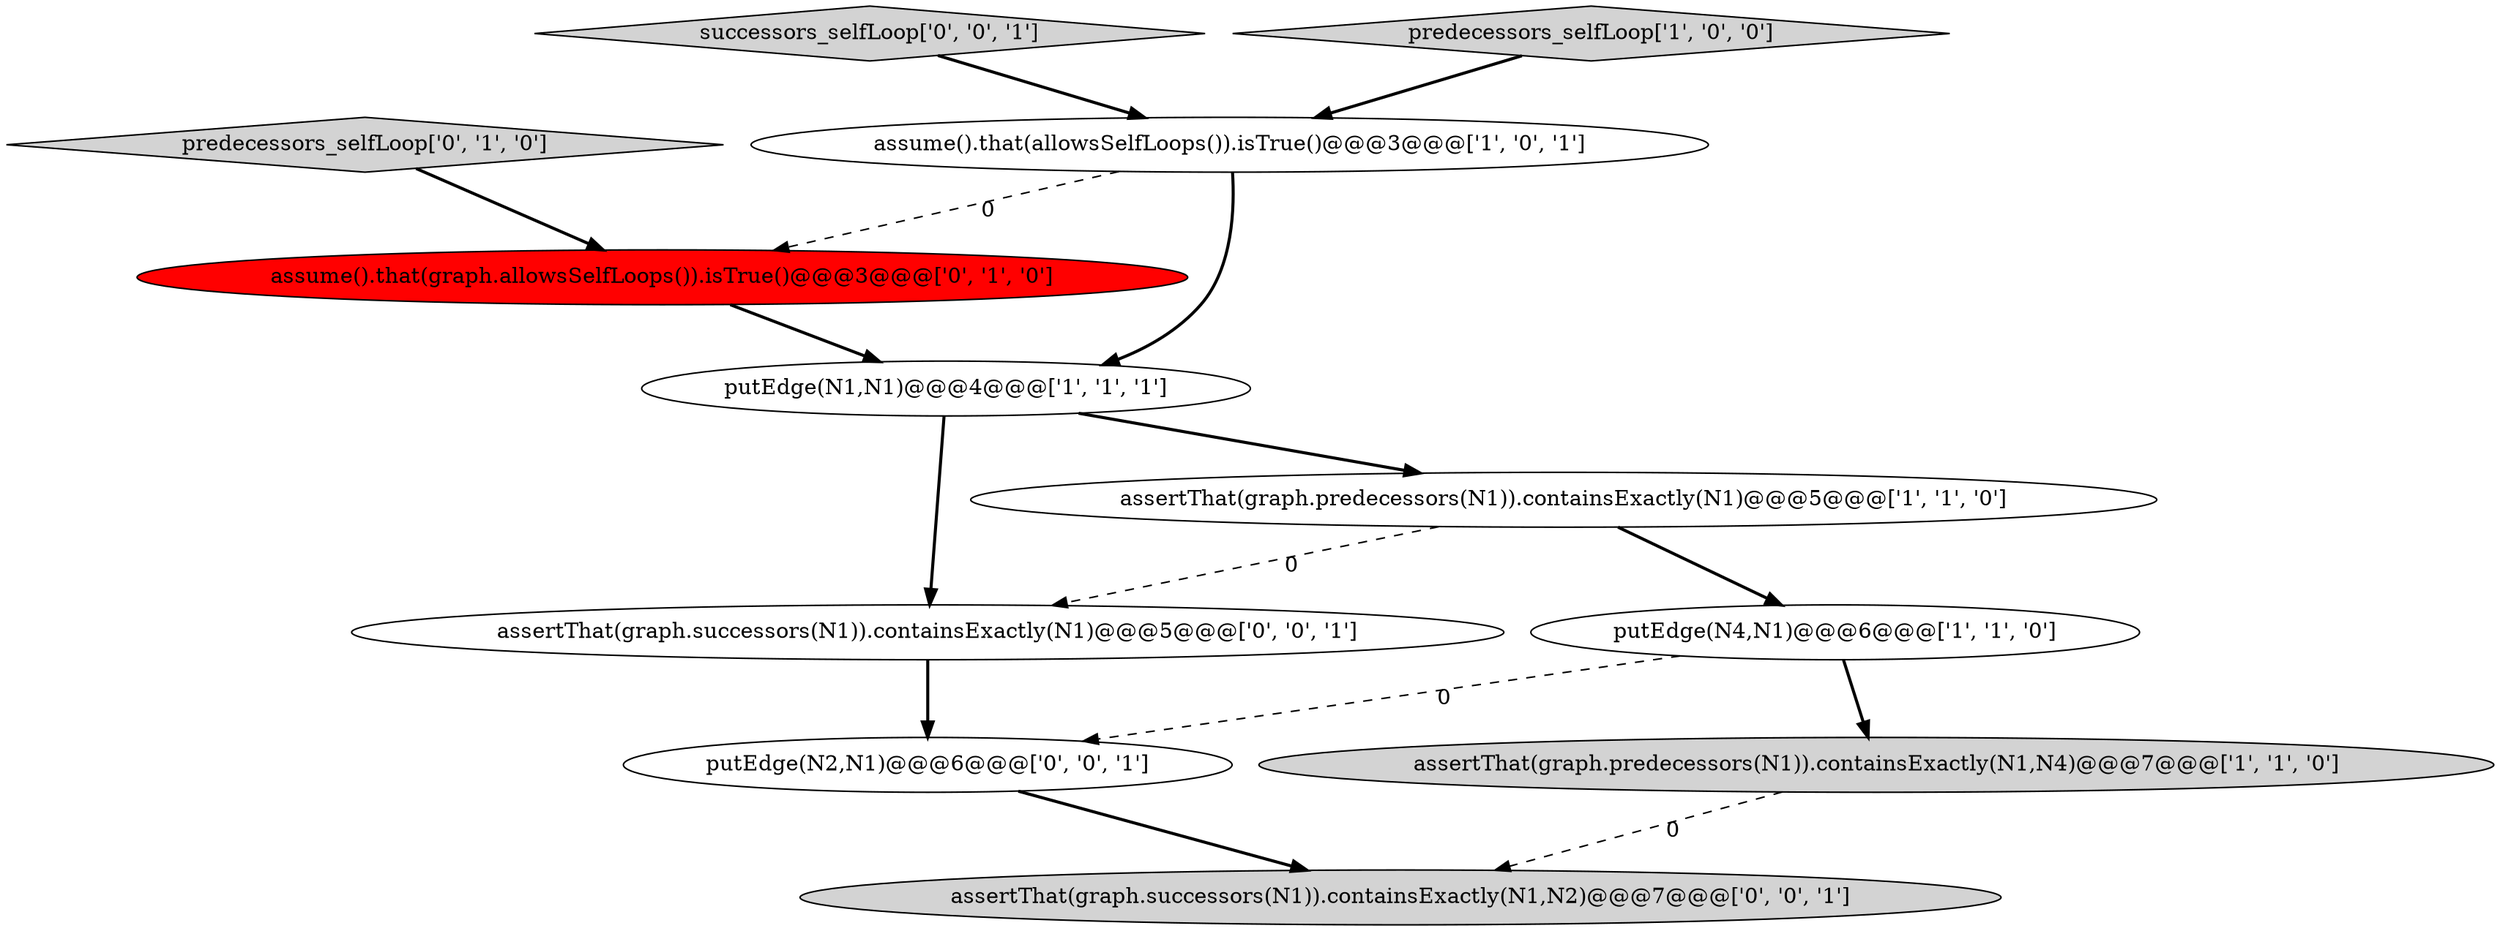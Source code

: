 digraph {
0 [style = filled, label = "assertThat(graph.predecessors(N1)).containsExactly(N1,N4)@@@7@@@['1', '1', '0']", fillcolor = lightgray, shape = ellipse image = "AAA0AAABBB1BBB"];
6 [style = filled, label = "assume().that(graph.allowsSelfLoops()).isTrue()@@@3@@@['0', '1', '0']", fillcolor = red, shape = ellipse image = "AAA1AAABBB2BBB"];
5 [style = filled, label = "putEdge(N1,N1)@@@4@@@['1', '1', '1']", fillcolor = white, shape = ellipse image = "AAA0AAABBB1BBB"];
9 [style = filled, label = "assertThat(graph.successors(N1)).containsExactly(N1,N2)@@@7@@@['0', '0', '1']", fillcolor = lightgray, shape = ellipse image = "AAA0AAABBB3BBB"];
7 [style = filled, label = "predecessors_selfLoop['0', '1', '0']", fillcolor = lightgray, shape = diamond image = "AAA0AAABBB2BBB"];
8 [style = filled, label = "successors_selfLoop['0', '0', '1']", fillcolor = lightgray, shape = diamond image = "AAA0AAABBB3BBB"];
1 [style = filled, label = "predecessors_selfLoop['1', '0', '0']", fillcolor = lightgray, shape = diamond image = "AAA0AAABBB1BBB"];
4 [style = filled, label = "assume().that(allowsSelfLoops()).isTrue()@@@3@@@['1', '0', '1']", fillcolor = white, shape = ellipse image = "AAA0AAABBB1BBB"];
2 [style = filled, label = "putEdge(N4,N1)@@@6@@@['1', '1', '0']", fillcolor = white, shape = ellipse image = "AAA0AAABBB1BBB"];
11 [style = filled, label = "assertThat(graph.successors(N1)).containsExactly(N1)@@@5@@@['0', '0', '1']", fillcolor = white, shape = ellipse image = "AAA0AAABBB3BBB"];
10 [style = filled, label = "putEdge(N2,N1)@@@6@@@['0', '0', '1']", fillcolor = white, shape = ellipse image = "AAA0AAABBB3BBB"];
3 [style = filled, label = "assertThat(graph.predecessors(N1)).containsExactly(N1)@@@5@@@['1', '1', '0']", fillcolor = white, shape = ellipse image = "AAA0AAABBB1BBB"];
5->3 [style = bold, label=""];
6->5 [style = bold, label=""];
1->4 [style = bold, label=""];
5->11 [style = bold, label=""];
2->0 [style = bold, label=""];
10->9 [style = bold, label=""];
8->4 [style = bold, label=""];
0->9 [style = dashed, label="0"];
3->2 [style = bold, label=""];
4->6 [style = dashed, label="0"];
11->10 [style = bold, label=""];
4->5 [style = bold, label=""];
3->11 [style = dashed, label="0"];
7->6 [style = bold, label=""];
2->10 [style = dashed, label="0"];
}
